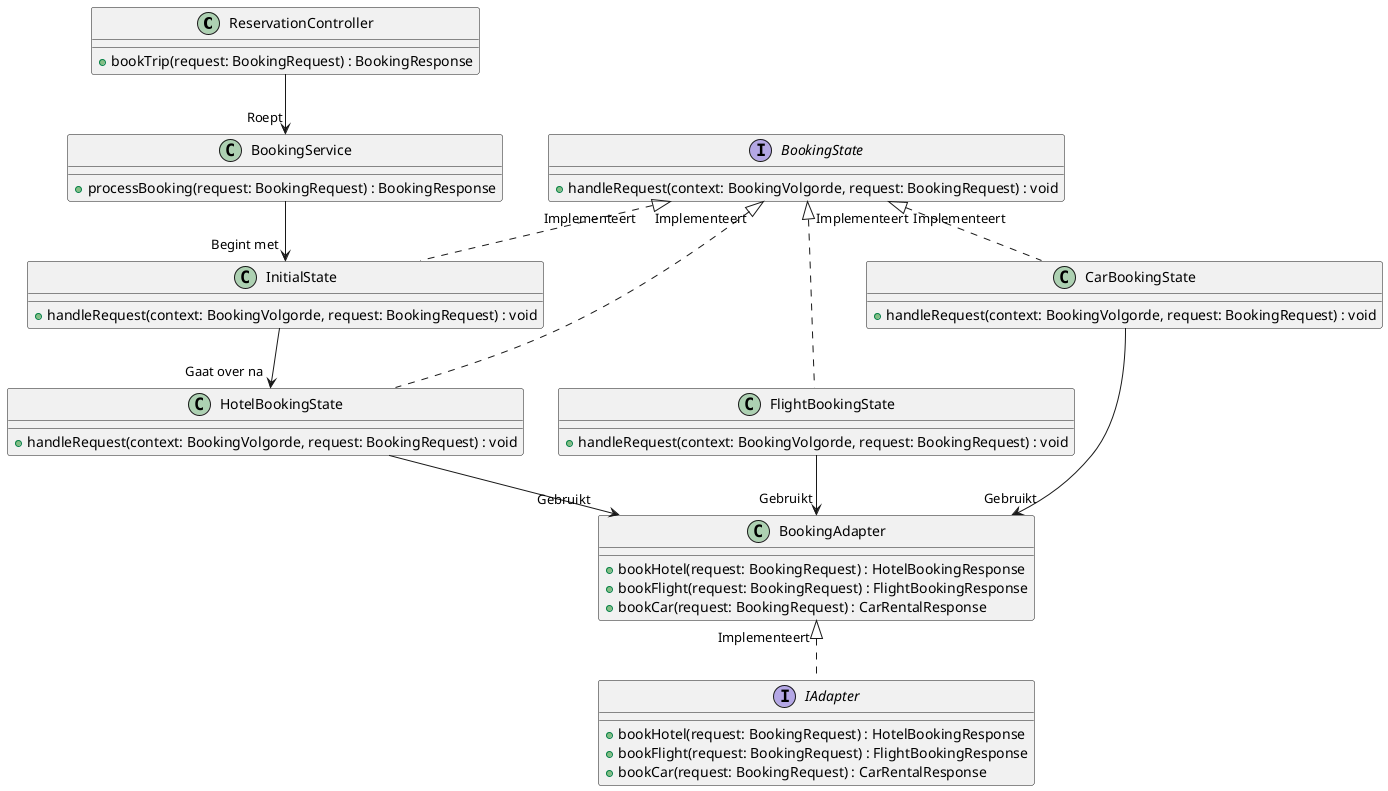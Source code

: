 @startuml
class ReservationController {
  + bookTrip(request: BookingRequest) : BookingResponse
}

class BookingService {
  + processBooking(request: BookingRequest) : BookingResponse
}

interface BookingState {
  + handleRequest(context: BookingVolgorde, request: BookingRequest) : void
}

class InitialState {
  + handleRequest(context: BookingVolgorde, request: BookingRequest) : void
}

class HotelBookingState {
  + handleRequest(context: BookingVolgorde, request: BookingRequest) : void
}

class FlightBookingState {
  + handleRequest(context: BookingVolgorde, request: BookingRequest) : void
}

class CarBookingState {
  + handleRequest(context: BookingVolgorde, request: BookingRequest) : void
}

interface IAdapter {
  + bookHotel(request: BookingRequest) : HotelBookingResponse
  + bookFlight(request: BookingRequest) : FlightBookingResponse
  + bookCar(request: BookingRequest) : CarRentalResponse
}

class BookingAdapter {
  + bookHotel(request: BookingRequest) : HotelBookingResponse
  + bookFlight(request: BookingRequest) : FlightBookingResponse
  + bookCar(request: BookingRequest) : CarRentalResponse
}


ReservationController --> "Roept" BookingService
BookingService --> "Begint met" InitialState
BookingState "Implementeert" <|.. InitialState
BookingState "Implementeert" <|.. HotelBookingState
BookingState "Implementeert" <|.. FlightBookingState
BookingState "Implementeert" <|.. CarBookingState
InitialState --> "Gaat over na" HotelBookingState
HotelBookingState --> "Gebruikt" BookingAdapter
FlightBookingState --> "Gebruikt" BookingAdapter
CarBookingState --> "Gebruikt" BookingAdapter
BookingAdapter "Implementeert" <|.. IAdapter
@enduml
